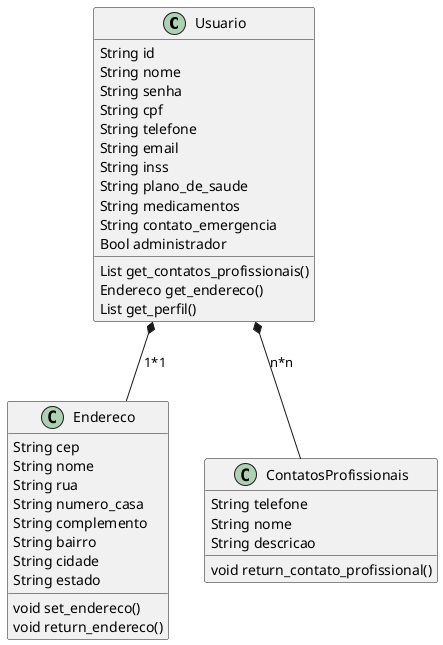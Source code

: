 @startuml
class Usuario{
  String id
  String nome
  String senha
  String cpf
  String telefone
  String email
  String inss
  String plano_de_saude
  String medicamentos
  String contato_emergencia
  Bool administrador
  List get_contatos_profissionais()
  Endereco get_endereco()
  List get_perfil()
}


class Endereco{
  String cep
  String nome
  String rua
  String numero_casa
  String complemento
  String bairro
  String cidade
  String estado

  void set_endereco()
  void return_endereco()
}

class ContatosProfissionais{
  String telefone
  String nome
  String descricao

  void return_contato_profissional()
}

Usuario *-- Endereco   : 1*1
Usuario *-- ContatosProfissionais  : n*n
@enduml
